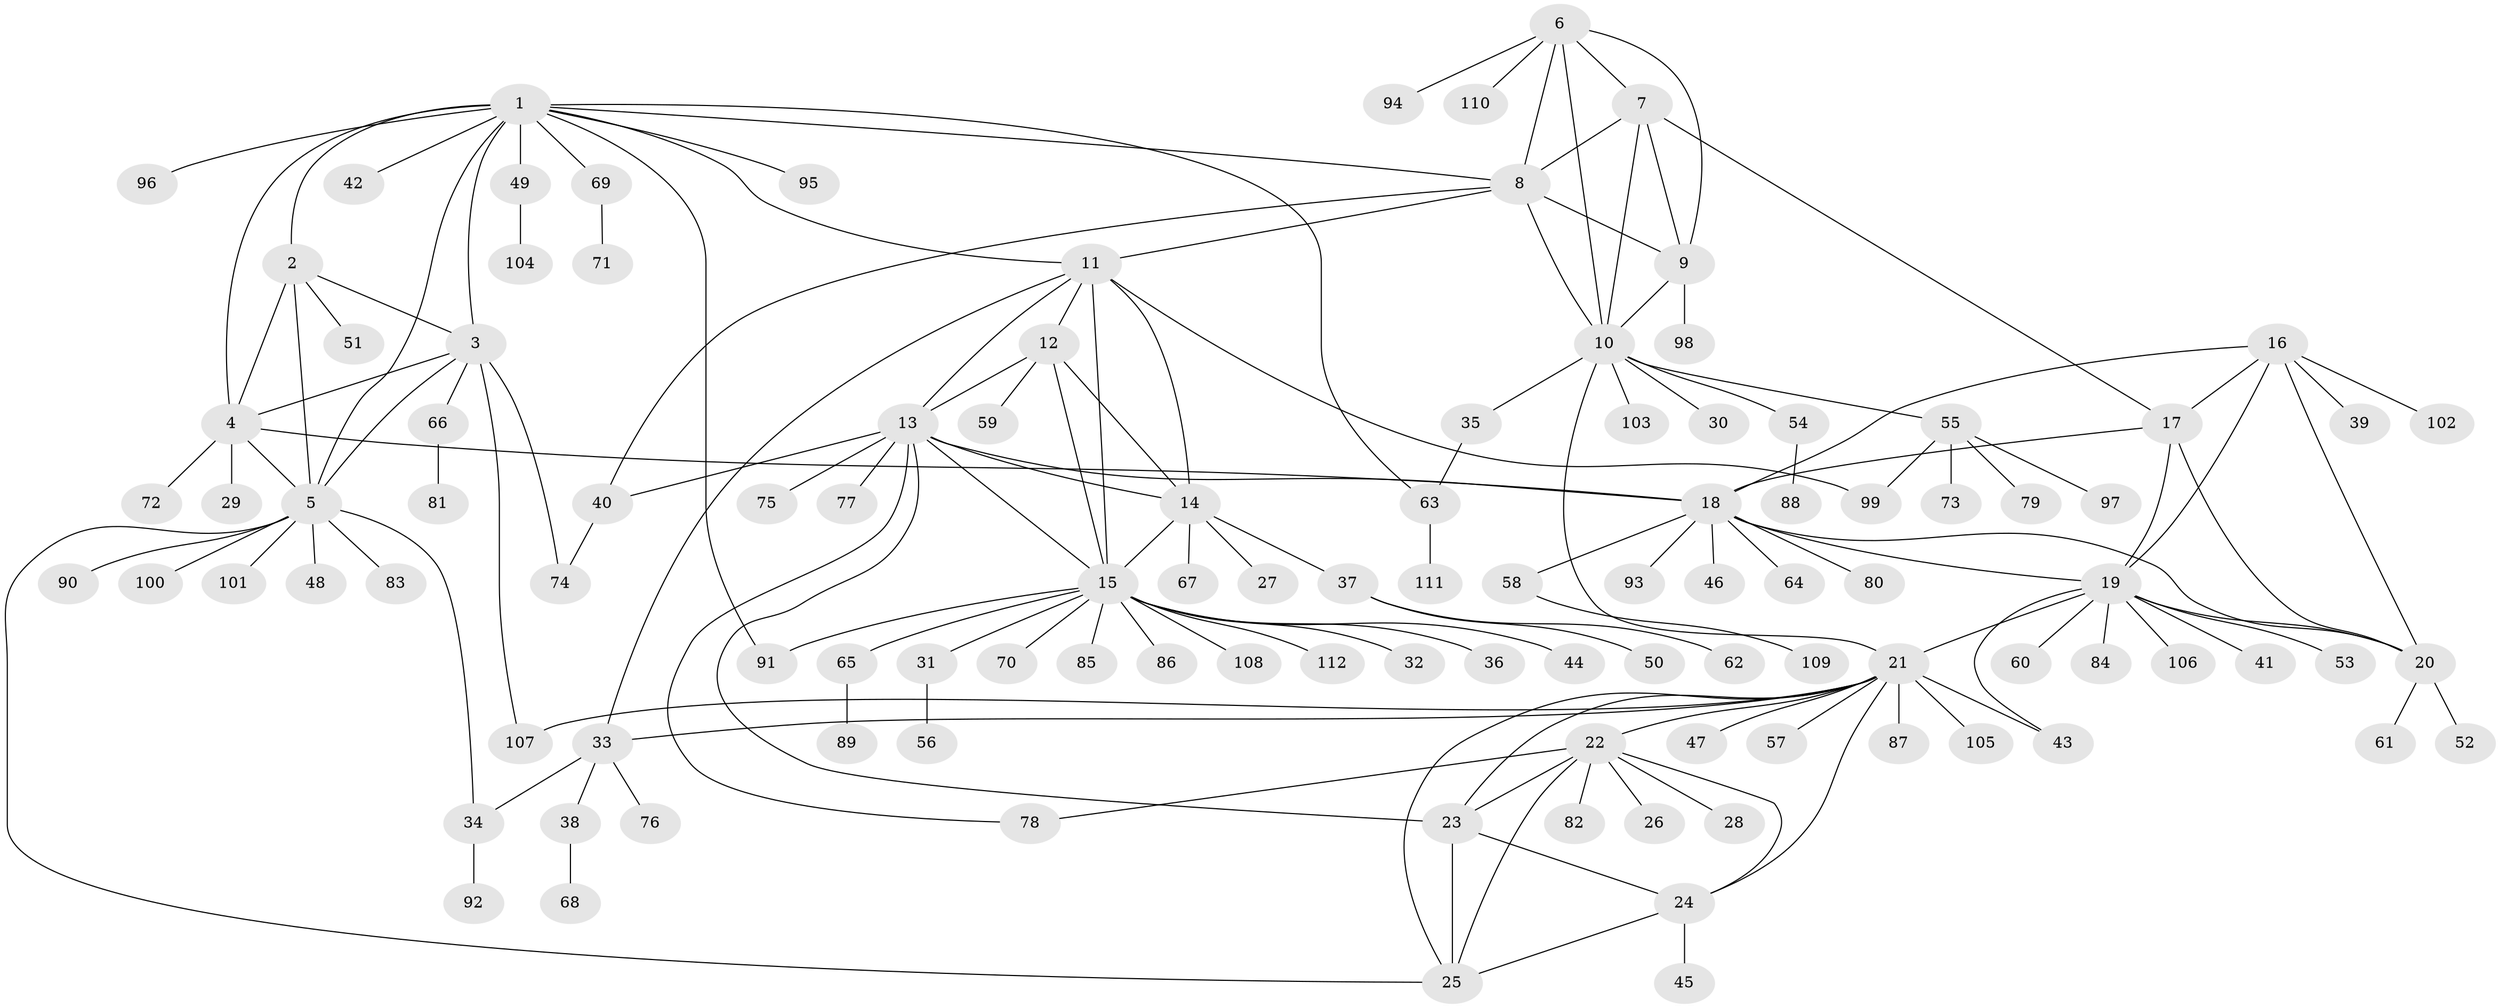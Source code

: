 // Generated by graph-tools (version 1.1) at 2025/15/03/09/25 04:15:50]
// undirected, 112 vertices, 157 edges
graph export_dot {
graph [start="1"]
  node [color=gray90,style=filled];
  1;
  2;
  3;
  4;
  5;
  6;
  7;
  8;
  9;
  10;
  11;
  12;
  13;
  14;
  15;
  16;
  17;
  18;
  19;
  20;
  21;
  22;
  23;
  24;
  25;
  26;
  27;
  28;
  29;
  30;
  31;
  32;
  33;
  34;
  35;
  36;
  37;
  38;
  39;
  40;
  41;
  42;
  43;
  44;
  45;
  46;
  47;
  48;
  49;
  50;
  51;
  52;
  53;
  54;
  55;
  56;
  57;
  58;
  59;
  60;
  61;
  62;
  63;
  64;
  65;
  66;
  67;
  68;
  69;
  70;
  71;
  72;
  73;
  74;
  75;
  76;
  77;
  78;
  79;
  80;
  81;
  82;
  83;
  84;
  85;
  86;
  87;
  88;
  89;
  90;
  91;
  92;
  93;
  94;
  95;
  96;
  97;
  98;
  99;
  100;
  101;
  102;
  103;
  104;
  105;
  106;
  107;
  108;
  109;
  110;
  111;
  112;
  1 -- 2;
  1 -- 3;
  1 -- 4;
  1 -- 5;
  1 -- 8;
  1 -- 11;
  1 -- 42;
  1 -- 49;
  1 -- 63;
  1 -- 69;
  1 -- 91;
  1 -- 95;
  1 -- 96;
  2 -- 3;
  2 -- 4;
  2 -- 5;
  2 -- 51;
  3 -- 4;
  3 -- 5;
  3 -- 66;
  3 -- 74;
  3 -- 107;
  4 -- 5;
  4 -- 18;
  4 -- 29;
  4 -- 72;
  5 -- 25;
  5 -- 34;
  5 -- 48;
  5 -- 83;
  5 -- 90;
  5 -- 100;
  5 -- 101;
  6 -- 7;
  6 -- 8;
  6 -- 9;
  6 -- 10;
  6 -- 94;
  6 -- 110;
  7 -- 8;
  7 -- 9;
  7 -- 10;
  7 -- 17;
  8 -- 9;
  8 -- 10;
  8 -- 11;
  8 -- 40;
  9 -- 10;
  9 -- 98;
  10 -- 21;
  10 -- 30;
  10 -- 35;
  10 -- 54;
  10 -- 55;
  10 -- 103;
  11 -- 12;
  11 -- 13;
  11 -- 14;
  11 -- 15;
  11 -- 33;
  11 -- 99;
  12 -- 13;
  12 -- 14;
  12 -- 15;
  12 -- 59;
  13 -- 14;
  13 -- 15;
  13 -- 18;
  13 -- 23;
  13 -- 40;
  13 -- 75;
  13 -- 77;
  13 -- 78;
  14 -- 15;
  14 -- 27;
  14 -- 37;
  14 -- 67;
  15 -- 31;
  15 -- 32;
  15 -- 36;
  15 -- 44;
  15 -- 65;
  15 -- 70;
  15 -- 85;
  15 -- 86;
  15 -- 91;
  15 -- 108;
  15 -- 112;
  16 -- 17;
  16 -- 18;
  16 -- 19;
  16 -- 20;
  16 -- 39;
  16 -- 102;
  17 -- 18;
  17 -- 19;
  17 -- 20;
  18 -- 19;
  18 -- 20;
  18 -- 46;
  18 -- 58;
  18 -- 64;
  18 -- 80;
  18 -- 93;
  19 -- 20;
  19 -- 21;
  19 -- 41;
  19 -- 43;
  19 -- 53;
  19 -- 60;
  19 -- 84;
  19 -- 106;
  20 -- 52;
  20 -- 61;
  21 -- 22;
  21 -- 23;
  21 -- 24;
  21 -- 25;
  21 -- 33;
  21 -- 43;
  21 -- 47;
  21 -- 57;
  21 -- 87;
  21 -- 105;
  21 -- 107;
  22 -- 23;
  22 -- 24;
  22 -- 25;
  22 -- 26;
  22 -- 28;
  22 -- 78;
  22 -- 82;
  23 -- 24;
  23 -- 25;
  24 -- 25;
  24 -- 45;
  31 -- 56;
  33 -- 34;
  33 -- 38;
  33 -- 76;
  34 -- 92;
  35 -- 63;
  37 -- 50;
  37 -- 62;
  38 -- 68;
  40 -- 74;
  49 -- 104;
  54 -- 88;
  55 -- 73;
  55 -- 79;
  55 -- 97;
  55 -- 99;
  58 -- 109;
  63 -- 111;
  65 -- 89;
  66 -- 81;
  69 -- 71;
}

